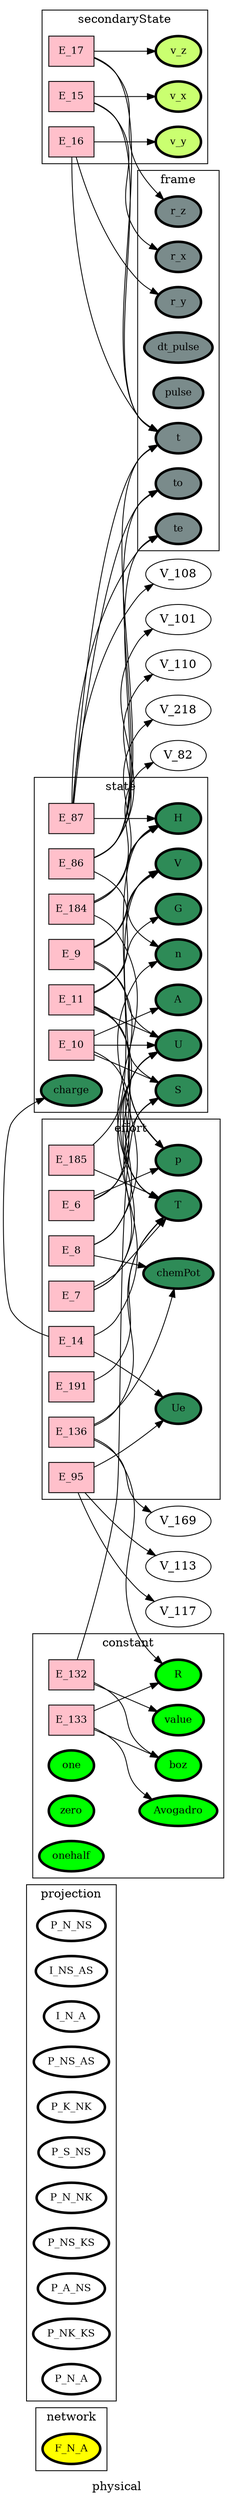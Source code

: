 digraph physical {
label=physical;
rankdir=LR;
subgraph cluster_physical___network {
label=network;
rankdir=LR;
V_8 [fillcolor=yellow, fontsize=12, label=F_N_A, penwidth=3, style=filled];
}

subgraph cluster_physical___projection {
label=projection;
rankdir=LR;
V_162 [fillcolor=white, fontsize=12, label=P_N_NS, penwidth=3, style=filled];
V_200 [fillcolor=white, fontsize=12, label=I_NS_AS, penwidth=3, style=filled];
V_201 [fillcolor=white, fontsize=12, label=I_N_A, penwidth=3, style=filled];
V_32 [fillcolor=white, fontsize=12, label=P_NS_AS, penwidth=3, style=filled];
V_33 [fillcolor=white, fontsize=12, label=P_K_NK, penwidth=3, style=filled];
V_34 [fillcolor=white, fontsize=12, label=P_S_NS, penwidth=3, style=filled];
V_35 [fillcolor=white, fontsize=12, label=P_N_NK, penwidth=3, style=filled];
V_36 [fillcolor=white, fontsize=12, label=P_NS_KS, penwidth=3, style=filled];
V_37 [fillcolor=white, fontsize=12, label=P_A_NS, penwidth=3, style=filled];
V_65 [fillcolor=white, fontsize=12, label=P_NK_KS, penwidth=3, style=filled];
V_9 [fillcolor=white, fontsize=12, label=P_N_A, penwidth=3, style=filled];
}

subgraph cluster_physical___differenceOperator {
label=differenceOperator;
rankdir=LR;
}

subgraph cluster_physical___frame {
label=frame;
rankdir=LR;
V_10 [fillcolor=lightcyan4, fontsize=12, label=r_x, penwidth=3, style=filled];
V_11 [fillcolor=lightcyan4, fontsize=12, label=r_y, penwidth=3, style=filled];
V_12 [fillcolor=lightcyan4, fontsize=12, label=r_z, penwidth=3, style=filled];
V_216 [fillcolor=lightcyan4, fontsize=12, label=dt_pulse, penwidth=3, style=filled];
V_217 [fillcolor=lightcyan4, fontsize=12, label=pulse, penwidth=3, style=filled];
V_5 [fillcolor=lightcyan4, fontsize=12, label=t, penwidth=3, style=filled];
V_6 [fillcolor=lightcyan4, fontsize=12, label=to, penwidth=3, style=filled];
V_7 [fillcolor=lightcyan4, fontsize=12, label=te, penwidth=3, style=filled];
}

E_86 -> V_101  [splines=ortho];
E_86 -> V_110  [splines=ortho];
E_86 -> V_5  [splines=ortho];
E_86 -> V_6  [splines=ortho];
E_86 -> V_7  [splines=ortho];
E_9 -> V_13  [splines=ortho];
E_9 -> V_15  [splines=ortho];
E_9 -> V_17  [splines=ortho];
E_87 -> V_108  [splines=ortho];
E_87 -> V_5  [splines=ortho];
E_87 -> V_6  [splines=ortho];
E_87 -> V_7  [splines=ortho];
E_184 -> V_18  [splines=ortho];
E_184 -> V_218  [splines=ortho];
E_184 -> V_82  [splines=ortho];
E_10 -> V_13  [splines=ortho];
E_10 -> V_14  [splines=ortho];
E_10 -> V_18  [splines=ortho];
E_11 -> V_13  [splines=ortho];
E_11 -> V_14  [splines=ortho];
E_11 -> V_15  [splines=ortho];
E_11 -> V_17  [splines=ortho];
E_11 -> V_18  [splines=ortho];
subgraph cluster_physical___state {
label=state;
rankdir=LR;
V_13 [fillcolor=seagreen4, fontsize=12, label=U, penwidth=3, style=filled];
V_14 [fillcolor=seagreen4, fontsize=12, label=S, penwidth=3, style=filled];
V_15 [fillcolor=seagreen4, fontsize=12, label=V, penwidth=3, style=filled];
V_16 [fillcolor=seagreen4, fontsize=12, label=n, penwidth=3, style=filled];
V_20 [fillcolor=seagreen4, fontsize=12, label=H, penwidth=3, style=filled];
V_21 [fillcolor=seagreen4, fontsize=12, label=A, penwidth=3, style=filled];
V_22 [fillcolor=seagreen4, fontsize=12, label=G, penwidth=3, style=filled];
V_23 [fillcolor=seagreen4, fontsize=12, label=charge, penwidth=3, style=filled];
E_86 [fillcolor=pink, fontsize=12, shape=box, style=filled];
E_86 -> V_16  [splines=ortho];
E_9 [fillcolor=pink, fontsize=12, shape=box, style=filled];
E_9 -> V_20  [splines=ortho];
E_87 [fillcolor=pink, fontsize=12, shape=box, style=filled];
E_87 -> V_20  [splines=ortho];
E_184 [fillcolor=pink, fontsize=12, shape=box, style=filled];
E_184 -> V_20  [splines=ortho];
E_10 [fillcolor=pink, fontsize=12, shape=box, style=filled];
E_10 -> V_21  [splines=ortho];
E_11 [fillcolor=pink, fontsize=12, shape=box, style=filled];
E_11 -> V_22  [splines=ortho];
}

E_132 -> V_1  [splines=ortho];
E_132 -> V_14  [splines=ortho];
E_133 -> V_165  [splines=ortho];
E_133 -> V_24  [splines=ortho];
subgraph cluster_physical___constant {
label=constant;
rankdir=LR;
V_1 [fillcolor=green, fontsize=12, label=value, penwidth=3, style=filled];
V_165 [fillcolor=green, fontsize=12, label=boz, penwidth=3, style=filled];
V_166 [fillcolor=green, fontsize=12, label=R, penwidth=3, style=filled];
V_2 [fillcolor=green, fontsize=12, label=one, penwidth=3, style=filled];
V_24 [fillcolor=green, fontsize=12, label=Avogadro, penwidth=3, style=filled];
V_3 [fillcolor=green, fontsize=12, label=zero, penwidth=3, style=filled];
V_4 [fillcolor=green, fontsize=12, label=onehalf, penwidth=3, style=filled];
E_132 [fillcolor=pink, fontsize=12, shape=box, style=filled];
E_132 -> V_165  [splines=ortho];
E_133 [fillcolor=pink, fontsize=12, shape=box, style=filled];
E_133 -> V_166  [splines=ortho];
}

E_6 -> V_13  [splines=ortho];
E_6 -> V_15  [splines=ortho];
E_7 -> V_13  [splines=ortho];
E_7 -> V_14  [splines=ortho];
E_185 -> V_20  [splines=ortho];
E_8 -> V_13  [splines=ortho];
E_8 -> V_16  [splines=ortho];
E_136 -> V_166  [splines=ortho];
E_136 -> V_169  [splines=ortho];
E_136 -> V_18  [splines=ortho];
E_14 -> V_13  [splines=ortho];
E_14 -> V_23  [splines=ortho];
E_95 -> V_113  [splines=ortho];
E_95 -> V_117  [splines=ortho];
subgraph cluster_physical___effort {
label=effort;
rankdir=LR;
V_17 [fillcolor=seagreen, fontsize=12, label=p, penwidth=3, style=filled];
V_18 [fillcolor=seagreen, fontsize=12, label=T, penwidth=3, style=filled];
V_19 [fillcolor=seagreen, fontsize=12, label=chemPot, penwidth=3, style=filled];
V_27 [fillcolor=seagreen, fontsize=12, label=Ue, penwidth=3, style=filled];
E_6 [fillcolor=pink, fontsize=12, shape=box, style=filled];
E_6 -> V_17  [splines=ortho];
E_7 [fillcolor=pink, fontsize=12, shape=box, style=filled];
E_7 -> V_18  [splines=ortho];
E_185 [fillcolor=pink, fontsize=12, shape=box, style=filled];
E_185 -> V_18  [splines=ortho];
E_191 [fillcolor=pink, fontsize=12, shape=box, style=filled];
E_191 -> V_18  [splines=ortho];
E_8 [fillcolor=pink, fontsize=12, shape=box, style=filled];
E_8 -> V_19  [splines=ortho];
E_136 [fillcolor=pink, fontsize=12, shape=box, style=filled];
E_136 -> V_19  [splines=ortho];
E_14 [fillcolor=pink, fontsize=12, shape=box, style=filled];
E_14 -> V_27  [splines=ortho];
E_95 [fillcolor=pink, fontsize=12, shape=box, style=filled];
E_95 -> V_27  [splines=ortho];
}

E_15 -> V_10  [splines=ortho];
E_15 -> V_5  [splines=ortho];
E_16 -> V_11  [splines=ortho];
E_16 -> V_5  [splines=ortho];
E_17 -> V_12  [splines=ortho];
E_17 -> V_5  [splines=ortho];
subgraph cluster_physical___secondaryState {
label=secondaryState;
rankdir=LR;
V_28 [fillcolor=darkolivegreen1, fontsize=12, label=v_x, penwidth=3, style=filled];
V_29 [fillcolor=darkolivegreen1, fontsize=12, label=v_y, penwidth=3, style=filled];
V_30 [fillcolor=darkolivegreen1, fontsize=12, label=v_z, penwidth=3, style=filled];
E_15 [fillcolor=pink, fontsize=12, shape=box, style=filled];
E_15 -> V_28  [splines=ortho];
E_16 [fillcolor=pink, fontsize=12, shape=box, style=filled];
E_16 -> V_29  [splines=ortho];
E_17 [fillcolor=pink, fontsize=12, shape=box, style=filled];
E_17 -> V_30  [splines=ortho];
}

subgraph cluster_physical___diffState {
label=diffState;
rankdir=LR;
}

}
